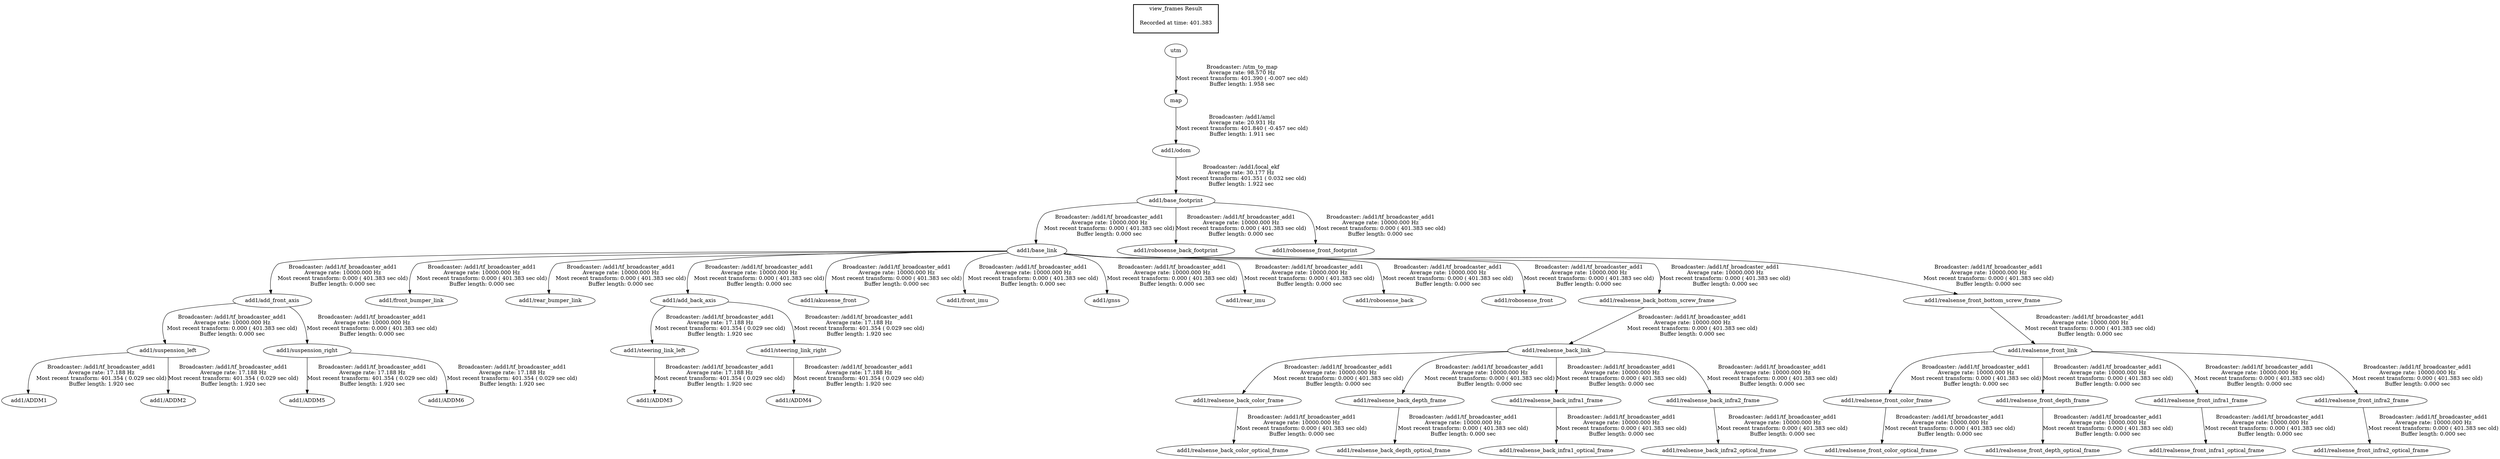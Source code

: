 digraph G {
"utm" -> "map"[label="Broadcaster: /utm_to_map\nAverage rate: 98.570 Hz\nMost recent transform: 401.390 ( -0.007 sec old)\nBuffer length: 1.958 sec\n"];
"add1/add_front_axis" -> "add1/suspension_left"[label="Broadcaster: /add1/tf_broadcaster_add1\nAverage rate: 10000.000 Hz\nMost recent transform: 0.000 ( 401.383 sec old)\nBuffer length: 0.000 sec\n"];
"add1/base_link" -> "add1/add_front_axis"[label="Broadcaster: /add1/tf_broadcaster_add1\nAverage rate: 10000.000 Hz\nMost recent transform: 0.000 ( 401.383 sec old)\nBuffer length: 0.000 sec\n"];
"add1/add_front_axis" -> "add1/suspension_right"[label="Broadcaster: /add1/tf_broadcaster_add1\nAverage rate: 10000.000 Hz\nMost recent transform: 0.000 ( 401.383 sec old)\nBuffer length: 0.000 sec\n"];
"add1/base_link" -> "add1/front_bumper_link"[label="Broadcaster: /add1/tf_broadcaster_add1\nAverage rate: 10000.000 Hz\nMost recent transform: 0.000 ( 401.383 sec old)\nBuffer length: 0.000 sec\n"];
"add1/base_footprint" -> "add1/base_link"[label="Broadcaster: /add1/tf_broadcaster_add1\nAverage rate: 10000.000 Hz\nMost recent transform: 0.000 ( 401.383 sec old)\nBuffer length: 0.000 sec\n"];
"add1/base_link" -> "add1/rear_bumper_link"[label="Broadcaster: /add1/tf_broadcaster_add1\nAverage rate: 10000.000 Hz\nMost recent transform: 0.000 ( 401.383 sec old)\nBuffer length: 0.000 sec\n"];
"add1/base_link" -> "add1/add_back_axis"[label="Broadcaster: /add1/tf_broadcaster_add1\nAverage rate: 10000.000 Hz\nMost recent transform: 0.000 ( 401.383 sec old)\nBuffer length: 0.000 sec\n"];
"add1/base_link" -> "add1/akusense_front"[label="Broadcaster: /add1/tf_broadcaster_add1\nAverage rate: 10000.000 Hz\nMost recent transform: 0.000 ( 401.383 sec old)\nBuffer length: 0.000 sec\n"];
"add1/odom" -> "add1/base_footprint"[label="Broadcaster: /add1/local_ekf\nAverage rate: 30.177 Hz\nMost recent transform: 401.351 ( 0.032 sec old)\nBuffer length: 1.922 sec\n"];
"add1/base_link" -> "add1/front_imu"[label="Broadcaster: /add1/tf_broadcaster_add1\nAverage rate: 10000.000 Hz\nMost recent transform: 0.000 ( 401.383 sec old)\nBuffer length: 0.000 sec\n"];
"add1/base_link" -> "add1/gnss"[label="Broadcaster: /add1/tf_broadcaster_add1\nAverage rate: 10000.000 Hz\nMost recent transform: 0.000 ( 401.383 sec old)\nBuffer length: 0.000 sec\n"];
"add1/base_link" -> "add1/rear_imu"[label="Broadcaster: /add1/tf_broadcaster_add1\nAverage rate: 10000.000 Hz\nMost recent transform: 0.000 ( 401.383 sec old)\nBuffer length: 0.000 sec\n"];
"add1/base_link" -> "add1/robosense_back"[label="Broadcaster: /add1/tf_broadcaster_add1\nAverage rate: 10000.000 Hz\nMost recent transform: 0.000 ( 401.383 sec old)\nBuffer length: 0.000 sec\n"];
"add1/base_link" -> "add1/robosense_front"[label="Broadcaster: /add1/tf_broadcaster_add1\nAverage rate: 10000.000 Hz\nMost recent transform: 0.000 ( 401.383 sec old)\nBuffer length: 0.000 sec\n"];
"add1/base_footprint" -> "add1/robosense_back_footprint"[label="Broadcaster: /add1/tf_broadcaster_add1\nAverage rate: 10000.000 Hz\nMost recent transform: 0.000 ( 401.383 sec old)\nBuffer length: 0.000 sec\n"];
"add1/base_footprint" -> "add1/robosense_front_footprint"[label="Broadcaster: /add1/tf_broadcaster_add1\nAverage rate: 10000.000 Hz\nMost recent transform: 0.000 ( 401.383 sec old)\nBuffer length: 0.000 sec\n"];
"add1/realsense_back_link" -> "add1/realsense_back_color_frame"[label="Broadcaster: /add1/tf_broadcaster_add1\nAverage rate: 10000.000 Hz\nMost recent transform: 0.000 ( 401.383 sec old)\nBuffer length: 0.000 sec\n"];
"add1/realsense_back_bottom_screw_frame" -> "add1/realsense_back_link"[label="Broadcaster: /add1/tf_broadcaster_add1\nAverage rate: 10000.000 Hz\nMost recent transform: 0.000 ( 401.383 sec old)\nBuffer length: 0.000 sec\n"];
"add1/realsense_back_color_frame" -> "add1/realsense_back_color_optical_frame"[label="Broadcaster: /add1/tf_broadcaster_add1\nAverage rate: 10000.000 Hz\nMost recent transform: 0.000 ( 401.383 sec old)\nBuffer length: 0.000 sec\n"];
"add1/realsense_back_link" -> "add1/realsense_back_depth_frame"[label="Broadcaster: /add1/tf_broadcaster_add1\nAverage rate: 10000.000 Hz\nMost recent transform: 0.000 ( 401.383 sec old)\nBuffer length: 0.000 sec\n"];
"add1/realsense_back_depth_frame" -> "add1/realsense_back_depth_optical_frame"[label="Broadcaster: /add1/tf_broadcaster_add1\nAverage rate: 10000.000 Hz\nMost recent transform: 0.000 ( 401.383 sec old)\nBuffer length: 0.000 sec\n"];
"add1/realsense_back_link" -> "add1/realsense_back_infra1_frame"[label="Broadcaster: /add1/tf_broadcaster_add1\nAverage rate: 10000.000 Hz\nMost recent transform: 0.000 ( 401.383 sec old)\nBuffer length: 0.000 sec\n"];
"add1/realsense_back_infra1_frame" -> "add1/realsense_back_infra1_optical_frame"[label="Broadcaster: /add1/tf_broadcaster_add1\nAverage rate: 10000.000 Hz\nMost recent transform: 0.000 ( 401.383 sec old)\nBuffer length: 0.000 sec\n"];
"add1/realsense_back_link" -> "add1/realsense_back_infra2_frame"[label="Broadcaster: /add1/tf_broadcaster_add1\nAverage rate: 10000.000 Hz\nMost recent transform: 0.000 ( 401.383 sec old)\nBuffer length: 0.000 sec\n"];
"add1/realsense_back_infra2_frame" -> "add1/realsense_back_infra2_optical_frame"[label="Broadcaster: /add1/tf_broadcaster_add1\nAverage rate: 10000.000 Hz\nMost recent transform: 0.000 ( 401.383 sec old)\nBuffer length: 0.000 sec\n"];
"add1/base_link" -> "add1/realsense_back_bottom_screw_frame"[label="Broadcaster: /add1/tf_broadcaster_add1\nAverage rate: 10000.000 Hz\nMost recent transform: 0.000 ( 401.383 sec old)\nBuffer length: 0.000 sec\n"];
"add1/realsense_front_link" -> "add1/realsense_front_color_frame"[label="Broadcaster: /add1/tf_broadcaster_add1\nAverage rate: 10000.000 Hz\nMost recent transform: 0.000 ( 401.383 sec old)\nBuffer length: 0.000 sec\n"];
"add1/realsense_front_bottom_screw_frame" -> "add1/realsense_front_link"[label="Broadcaster: /add1/tf_broadcaster_add1\nAverage rate: 10000.000 Hz\nMost recent transform: 0.000 ( 401.383 sec old)\nBuffer length: 0.000 sec\n"];
"add1/realsense_front_color_frame" -> "add1/realsense_front_color_optical_frame"[label="Broadcaster: /add1/tf_broadcaster_add1\nAverage rate: 10000.000 Hz\nMost recent transform: 0.000 ( 401.383 sec old)\nBuffer length: 0.000 sec\n"];
"add1/realsense_front_link" -> "add1/realsense_front_depth_frame"[label="Broadcaster: /add1/tf_broadcaster_add1\nAverage rate: 10000.000 Hz\nMost recent transform: 0.000 ( 401.383 sec old)\nBuffer length: 0.000 sec\n"];
"add1/realsense_front_depth_frame" -> "add1/realsense_front_depth_optical_frame"[label="Broadcaster: /add1/tf_broadcaster_add1\nAverage rate: 10000.000 Hz\nMost recent transform: 0.000 ( 401.383 sec old)\nBuffer length: 0.000 sec\n"];
"add1/realsense_front_link" -> "add1/realsense_front_infra1_frame"[label="Broadcaster: /add1/tf_broadcaster_add1\nAverage rate: 10000.000 Hz\nMost recent transform: 0.000 ( 401.383 sec old)\nBuffer length: 0.000 sec\n"];
"add1/realsense_front_infra1_frame" -> "add1/realsense_front_infra1_optical_frame"[label="Broadcaster: /add1/tf_broadcaster_add1\nAverage rate: 10000.000 Hz\nMost recent transform: 0.000 ( 401.383 sec old)\nBuffer length: 0.000 sec\n"];
"add1/realsense_front_link" -> "add1/realsense_front_infra2_frame"[label="Broadcaster: /add1/tf_broadcaster_add1\nAverage rate: 10000.000 Hz\nMost recent transform: 0.000 ( 401.383 sec old)\nBuffer length: 0.000 sec\n"];
"add1/realsense_front_infra2_frame" -> "add1/realsense_front_infra2_optical_frame"[label="Broadcaster: /add1/tf_broadcaster_add1\nAverage rate: 10000.000 Hz\nMost recent transform: 0.000 ( 401.383 sec old)\nBuffer length: 0.000 sec\n"];
"add1/base_link" -> "add1/realsense_front_bottom_screw_frame"[label="Broadcaster: /add1/tf_broadcaster_add1\nAverage rate: 10000.000 Hz\nMost recent transform: 0.000 ( 401.383 sec old)\nBuffer length: 0.000 sec\n"];
"map" -> "add1/odom"[label="Broadcaster: /add1/amcl\nAverage rate: 20.931 Hz\nMost recent transform: 401.840 ( -0.457 sec old)\nBuffer length: 1.911 sec\n"];
"add1/suspension_left" -> "add1/ADDM1"[label="Broadcaster: /add1/tf_broadcaster_add1\nAverage rate: 17.188 Hz\nMost recent transform: 401.354 ( 0.029 sec old)\nBuffer length: 1.920 sec\n"];
"add1/suspension_left" -> "add1/ADDM2"[label="Broadcaster: /add1/tf_broadcaster_add1\nAverage rate: 17.188 Hz\nMost recent transform: 401.354 ( 0.029 sec old)\nBuffer length: 1.920 sec\n"];
"add1/steering_link_left" -> "add1/ADDM3"[label="Broadcaster: /add1/tf_broadcaster_add1\nAverage rate: 17.188 Hz\nMost recent transform: 401.354 ( 0.029 sec old)\nBuffer length: 1.920 sec\n"];
"add1/add_back_axis" -> "add1/steering_link_left"[label="Broadcaster: /add1/tf_broadcaster_add1\nAverage rate: 17.188 Hz\nMost recent transform: 401.354 ( 0.029 sec old)\nBuffer length: 1.920 sec\n"];
"add1/steering_link_right" -> "add1/ADDM4"[label="Broadcaster: /add1/tf_broadcaster_add1\nAverage rate: 17.188 Hz\nMost recent transform: 401.354 ( 0.029 sec old)\nBuffer length: 1.920 sec\n"];
"add1/add_back_axis" -> "add1/steering_link_right"[label="Broadcaster: /add1/tf_broadcaster_add1\nAverage rate: 17.188 Hz\nMost recent transform: 401.354 ( 0.029 sec old)\nBuffer length: 1.920 sec\n"];
"add1/suspension_right" -> "add1/ADDM5"[label="Broadcaster: /add1/tf_broadcaster_add1\nAverage rate: 17.188 Hz\nMost recent transform: 401.354 ( 0.029 sec old)\nBuffer length: 1.920 sec\n"];
"add1/suspension_right" -> "add1/ADDM6"[label="Broadcaster: /add1/tf_broadcaster_add1\nAverage rate: 17.188 Hz\nMost recent transform: 401.354 ( 0.029 sec old)\nBuffer length: 1.920 sec\n"];
edge [style=invis];
 subgraph cluster_legend { style=bold; color=black; label ="view_frames Result";
"Recorded at time: 401.383"[ shape=plaintext ] ;
 }->"utm";
}